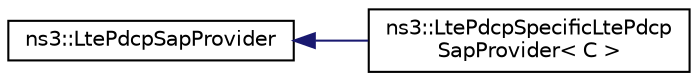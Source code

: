 digraph "Graphical Class Hierarchy"
{
 // LATEX_PDF_SIZE
  edge [fontname="Helvetica",fontsize="10",labelfontname="Helvetica",labelfontsize="10"];
  node [fontname="Helvetica",fontsize="10",shape=record];
  rankdir="LR";
  Node0 [label="ns3::LtePdcpSapProvider",height=0.2,width=0.4,color="black", fillcolor="white", style="filled",URL="$classns3_1_1_lte_pdcp_sap_provider.html",tooltip="Service Access Point (SAP) offered by the PDCP entity to the RRC entity See 3GPP 36...."];
  Node0 -> Node1 [dir="back",color="midnightblue",fontsize="10",style="solid",fontname="Helvetica"];
  Node1 [label="ns3::LtePdcpSpecificLtePdcp\lSapProvider\< C \>",height=0.2,width=0.4,color="black", fillcolor="white", style="filled",URL="$classns3_1_1_lte_pdcp_specific_lte_pdcp_sap_provider.html",tooltip="LtePdcpSpecificLtePdcpSapProvider class."];
}
